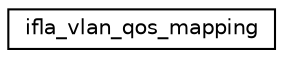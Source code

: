 digraph G
{
  edge [fontname="Helvetica",fontsize="10",labelfontname="Helvetica",labelfontsize="10"];
  node [fontname="Helvetica",fontsize="10",shape=record];
  rankdir="LR";
  Node1 [label="ifla_vlan_qos_mapping",height=0.2,width=0.4,color="black", fillcolor="white", style="filled",URL="$structifla__vlan__qos__mapping.html"];
}
